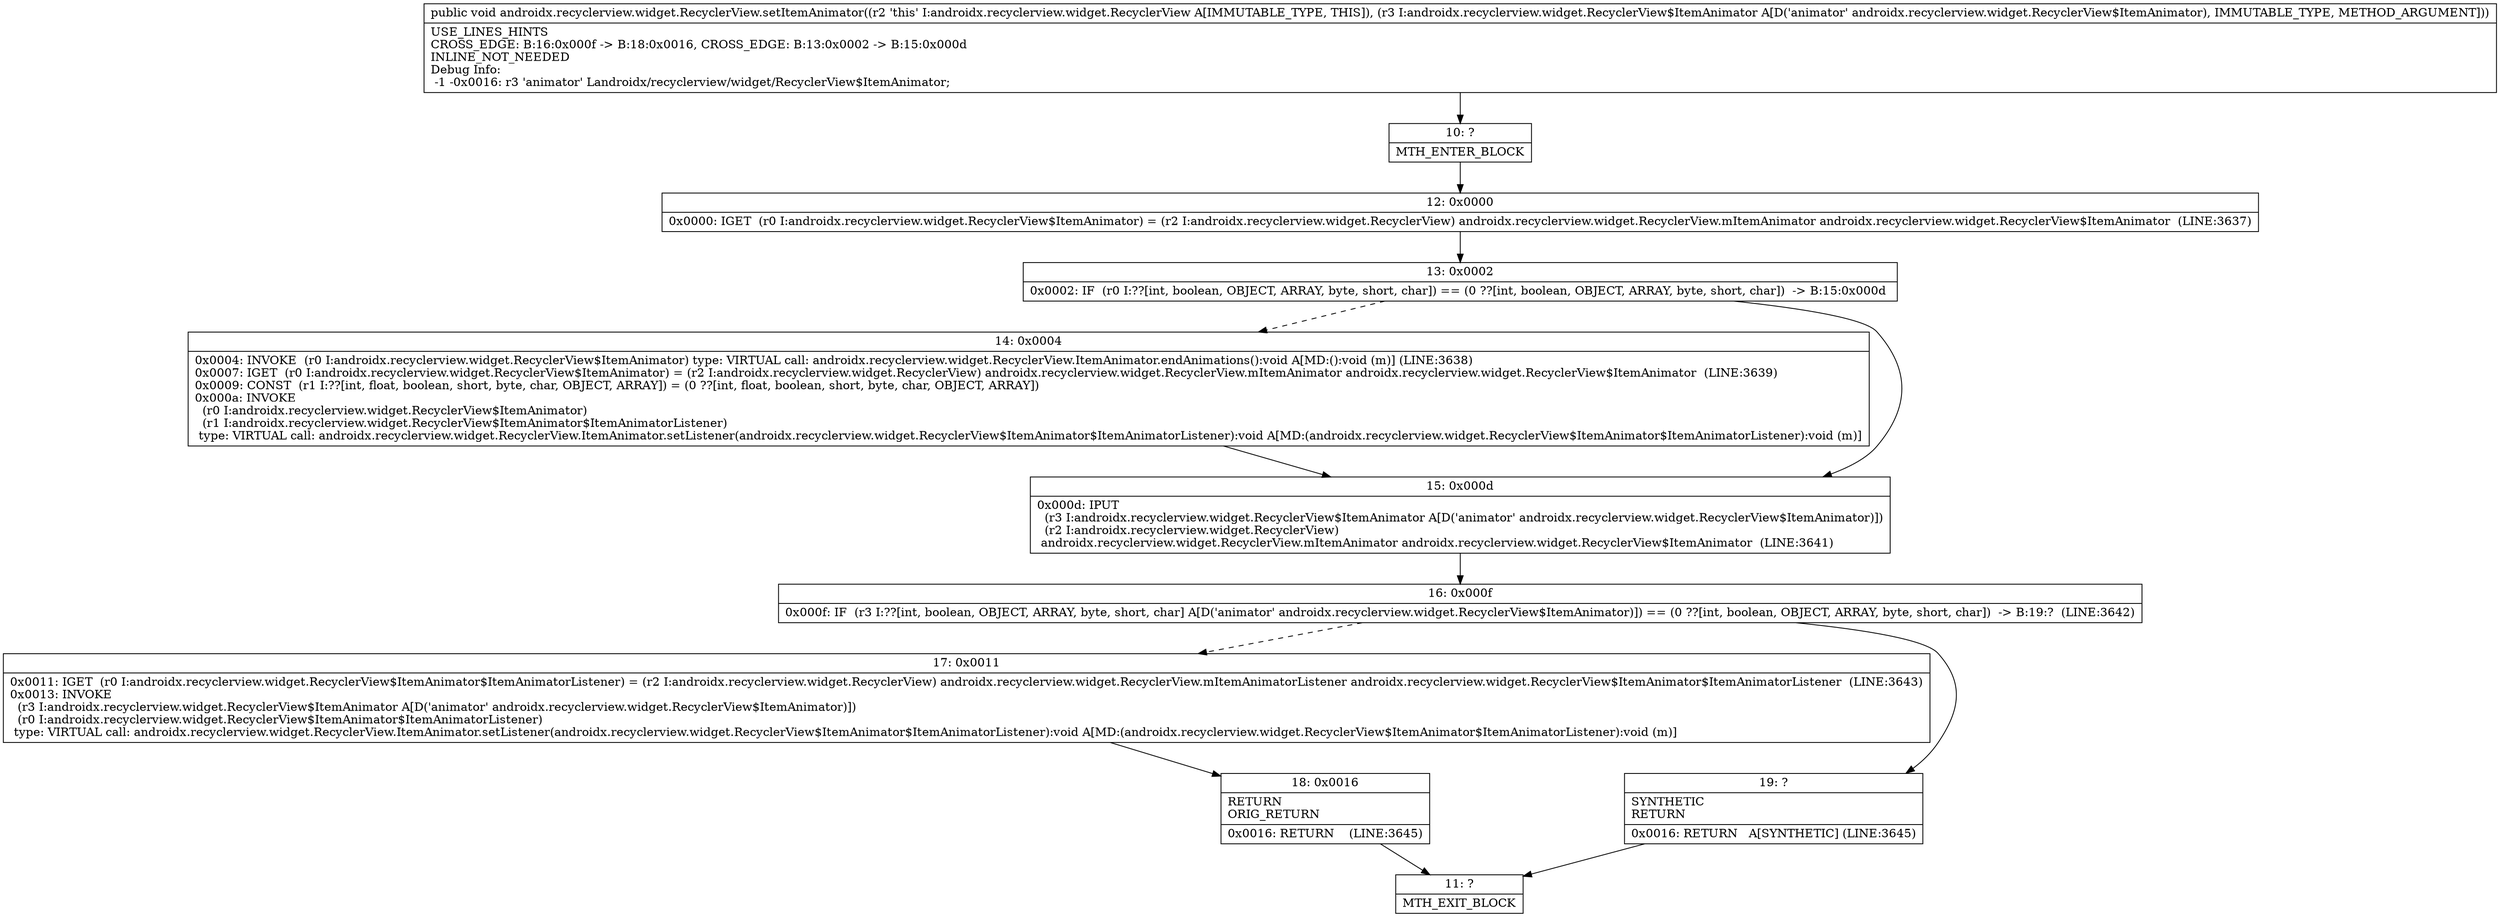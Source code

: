 digraph "CFG forandroidx.recyclerview.widget.RecyclerView.setItemAnimator(Landroidx\/recyclerview\/widget\/RecyclerView$ItemAnimator;)V" {
Node_10 [shape=record,label="{10\:\ ?|MTH_ENTER_BLOCK\l}"];
Node_12 [shape=record,label="{12\:\ 0x0000|0x0000: IGET  (r0 I:androidx.recyclerview.widget.RecyclerView$ItemAnimator) = (r2 I:androidx.recyclerview.widget.RecyclerView) androidx.recyclerview.widget.RecyclerView.mItemAnimator androidx.recyclerview.widget.RecyclerView$ItemAnimator  (LINE:3637)\l}"];
Node_13 [shape=record,label="{13\:\ 0x0002|0x0002: IF  (r0 I:??[int, boolean, OBJECT, ARRAY, byte, short, char]) == (0 ??[int, boolean, OBJECT, ARRAY, byte, short, char])  \-\> B:15:0x000d \l}"];
Node_14 [shape=record,label="{14\:\ 0x0004|0x0004: INVOKE  (r0 I:androidx.recyclerview.widget.RecyclerView$ItemAnimator) type: VIRTUAL call: androidx.recyclerview.widget.RecyclerView.ItemAnimator.endAnimations():void A[MD:():void (m)] (LINE:3638)\l0x0007: IGET  (r0 I:androidx.recyclerview.widget.RecyclerView$ItemAnimator) = (r2 I:androidx.recyclerview.widget.RecyclerView) androidx.recyclerview.widget.RecyclerView.mItemAnimator androidx.recyclerview.widget.RecyclerView$ItemAnimator  (LINE:3639)\l0x0009: CONST  (r1 I:??[int, float, boolean, short, byte, char, OBJECT, ARRAY]) = (0 ??[int, float, boolean, short, byte, char, OBJECT, ARRAY]) \l0x000a: INVOKE  \l  (r0 I:androidx.recyclerview.widget.RecyclerView$ItemAnimator)\l  (r1 I:androidx.recyclerview.widget.RecyclerView$ItemAnimator$ItemAnimatorListener)\l type: VIRTUAL call: androidx.recyclerview.widget.RecyclerView.ItemAnimator.setListener(androidx.recyclerview.widget.RecyclerView$ItemAnimator$ItemAnimatorListener):void A[MD:(androidx.recyclerview.widget.RecyclerView$ItemAnimator$ItemAnimatorListener):void (m)]\l}"];
Node_15 [shape=record,label="{15\:\ 0x000d|0x000d: IPUT  \l  (r3 I:androidx.recyclerview.widget.RecyclerView$ItemAnimator A[D('animator' androidx.recyclerview.widget.RecyclerView$ItemAnimator)])\l  (r2 I:androidx.recyclerview.widget.RecyclerView)\l androidx.recyclerview.widget.RecyclerView.mItemAnimator androidx.recyclerview.widget.RecyclerView$ItemAnimator  (LINE:3641)\l}"];
Node_16 [shape=record,label="{16\:\ 0x000f|0x000f: IF  (r3 I:??[int, boolean, OBJECT, ARRAY, byte, short, char] A[D('animator' androidx.recyclerview.widget.RecyclerView$ItemAnimator)]) == (0 ??[int, boolean, OBJECT, ARRAY, byte, short, char])  \-\> B:19:?  (LINE:3642)\l}"];
Node_17 [shape=record,label="{17\:\ 0x0011|0x0011: IGET  (r0 I:androidx.recyclerview.widget.RecyclerView$ItemAnimator$ItemAnimatorListener) = (r2 I:androidx.recyclerview.widget.RecyclerView) androidx.recyclerview.widget.RecyclerView.mItemAnimatorListener androidx.recyclerview.widget.RecyclerView$ItemAnimator$ItemAnimatorListener  (LINE:3643)\l0x0013: INVOKE  \l  (r3 I:androidx.recyclerview.widget.RecyclerView$ItemAnimator A[D('animator' androidx.recyclerview.widget.RecyclerView$ItemAnimator)])\l  (r0 I:androidx.recyclerview.widget.RecyclerView$ItemAnimator$ItemAnimatorListener)\l type: VIRTUAL call: androidx.recyclerview.widget.RecyclerView.ItemAnimator.setListener(androidx.recyclerview.widget.RecyclerView$ItemAnimator$ItemAnimatorListener):void A[MD:(androidx.recyclerview.widget.RecyclerView$ItemAnimator$ItemAnimatorListener):void (m)]\l}"];
Node_18 [shape=record,label="{18\:\ 0x0016|RETURN\lORIG_RETURN\l|0x0016: RETURN    (LINE:3645)\l}"];
Node_11 [shape=record,label="{11\:\ ?|MTH_EXIT_BLOCK\l}"];
Node_19 [shape=record,label="{19\:\ ?|SYNTHETIC\lRETURN\l|0x0016: RETURN   A[SYNTHETIC] (LINE:3645)\l}"];
MethodNode[shape=record,label="{public void androidx.recyclerview.widget.RecyclerView.setItemAnimator((r2 'this' I:androidx.recyclerview.widget.RecyclerView A[IMMUTABLE_TYPE, THIS]), (r3 I:androidx.recyclerview.widget.RecyclerView$ItemAnimator A[D('animator' androidx.recyclerview.widget.RecyclerView$ItemAnimator), IMMUTABLE_TYPE, METHOD_ARGUMENT]))  | USE_LINES_HINTS\lCROSS_EDGE: B:16:0x000f \-\> B:18:0x0016, CROSS_EDGE: B:13:0x0002 \-\> B:15:0x000d\lINLINE_NOT_NEEDED\lDebug Info:\l  \-1 \-0x0016: r3 'animator' Landroidx\/recyclerview\/widget\/RecyclerView$ItemAnimator;\l}"];
MethodNode -> Node_10;Node_10 -> Node_12;
Node_12 -> Node_13;
Node_13 -> Node_14[style=dashed];
Node_13 -> Node_15;
Node_14 -> Node_15;
Node_15 -> Node_16;
Node_16 -> Node_17[style=dashed];
Node_16 -> Node_19;
Node_17 -> Node_18;
Node_18 -> Node_11;
Node_19 -> Node_11;
}


